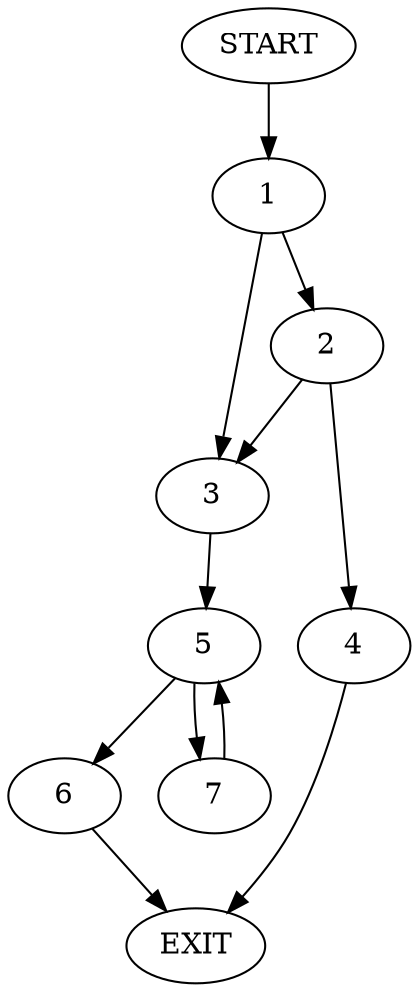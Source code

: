 digraph {
0 [label="START"]
8 [label="EXIT"]
0 -> 1
1 -> 2
1 -> 3
2 -> 4
2 -> 3
3 -> 5
4 -> 8
5 -> 6
5 -> 7
6 -> 8
7 -> 5
}
